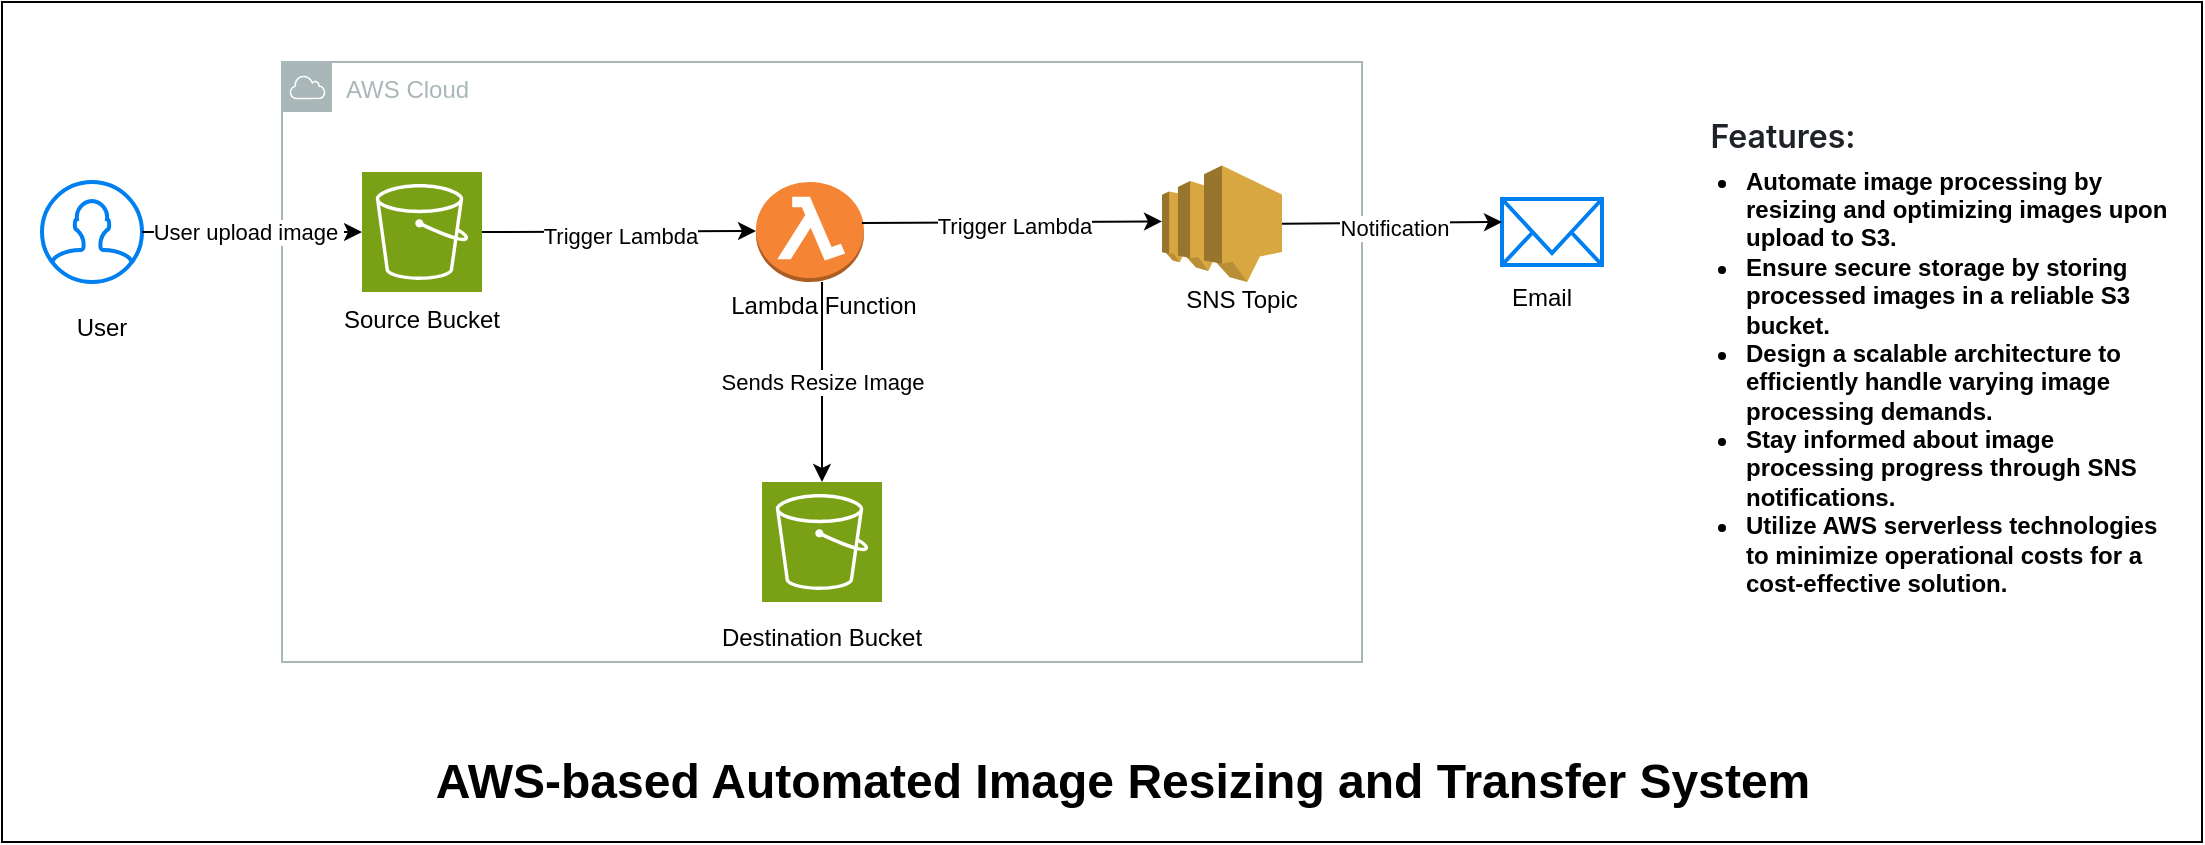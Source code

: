 <mxfile version="24.0.7" type="device">
  <diagram name="Page-1" id="kj8KgiRkGo16FWxnmH3g">
    <mxGraphModel dx="2284" dy="746" grid="1" gridSize="10" guides="1" tooltips="1" connect="1" arrows="1" fold="1" page="1" pageScale="1" pageWidth="850" pageHeight="1100" math="0" shadow="0">
      <root>
        <mxCell id="0" />
        <mxCell id="1" parent="0" />
        <mxCell id="TrRercAt3Ysnq8iiSqFU-3" value="" style="rounded=0;whiteSpace=wrap;html=1;" vertex="1" parent="1">
          <mxGeometry x="-30" y="60" width="1100" height="420" as="geometry" />
        </mxCell>
        <mxCell id="TrRercAt3Ysnq8iiSqFU-1" value="AWS Cloud" style="sketch=0;outlineConnect=0;gradientColor=none;html=1;whiteSpace=wrap;fontSize=12;fontStyle=0;shape=mxgraph.aws4.group;grIcon=mxgraph.aws4.group_aws_cloud;strokeColor=#AAB7B8;fillColor=none;verticalAlign=top;align=left;spacingLeft=30;fontColor=#AAB7B8;dashed=0;" vertex="1" parent="1">
          <mxGeometry x="110" y="90" width="540" height="300" as="geometry" />
        </mxCell>
        <mxCell id="TrRercAt3Ysnq8iiSqFU-5" value="AWS-based Automated Image Resizing and Transfer System" style="text;strokeColor=none;fillColor=none;html=1;fontSize=24;fontStyle=1;verticalAlign=middle;align=center;" vertex="1" parent="1">
          <mxGeometry x="480" y="430" width="100" height="40" as="geometry" />
        </mxCell>
        <mxCell id="TrRercAt3Ysnq8iiSqFU-9" value="&lt;ul&gt;&lt;li&gt;&lt;b&gt;Automate image processing by resizing and optimizing images upon upload to S3.&lt;/b&gt;&lt;/li&gt;&lt;li&gt;&lt;b&gt;Ensure secure storage by storing processed images in a reliable S3 bucket.&lt;/b&gt;&lt;/li&gt;&lt;li&gt;&lt;b&gt;Design a scalable architecture to efficiently handle varying image processing demands.&lt;/b&gt;&lt;/li&gt;&lt;li&gt;&lt;b&gt;Stay informed about image processing progress through SNS notifications.&lt;/b&gt;&lt;/li&gt;&lt;li&gt;&lt;b&gt;Utilize AWS serverless technologies to minimize operational costs for a cost-effective solution.&lt;/b&gt;&lt;/li&gt;&lt;/ul&gt;" style="text;strokeColor=none;fillColor=none;html=1;whiteSpace=wrap;verticalAlign=middle;overflow=hidden;" vertex="1" parent="1">
          <mxGeometry x="800" y="120" width="260" height="260" as="geometry" />
        </mxCell>
        <mxCell id="TrRercAt3Ysnq8iiSqFU-10" value="" style="html=1;verticalLabelPosition=bottom;align=center;labelBackgroundColor=#ffffff;verticalAlign=top;strokeWidth=2;strokeColor=#0080F0;shadow=0;dashed=0;shape=mxgraph.ios7.icons.user;" vertex="1" parent="1">
          <mxGeometry x="-10" y="150" width="50" height="50" as="geometry" />
        </mxCell>
        <mxCell id="TrRercAt3Ysnq8iiSqFU-11" value="" style="sketch=0;points=[[0,0,0],[0.25,0,0],[0.5,0,0],[0.75,0,0],[1,0,0],[0,1,0],[0.25,1,0],[0.5,1,0],[0.75,1,0],[1,1,0],[0,0.25,0],[0,0.5,0],[0,0.75,0],[1,0.25,0],[1,0.5,0],[1,0.75,0]];outlineConnect=0;fontColor=#232F3E;fillColor=#7AA116;strokeColor=#ffffff;dashed=0;verticalLabelPosition=bottom;verticalAlign=top;align=center;html=1;fontSize=12;fontStyle=0;aspect=fixed;shape=mxgraph.aws4.resourceIcon;resIcon=mxgraph.aws4.s3;" vertex="1" parent="1">
          <mxGeometry x="150" y="145" width="60" height="60" as="geometry" />
        </mxCell>
        <mxCell id="TrRercAt3Ysnq8iiSqFU-12" value="" style="sketch=0;points=[[0,0,0],[0.25,0,0],[0.5,0,0],[0.75,0,0],[1,0,0],[0,1,0],[0.25,1,0],[0.5,1,0],[0.75,1,0],[1,1,0],[0,0.25,0],[0,0.5,0],[0,0.75,0],[1,0.25,0],[1,0.5,0],[1,0.75,0]];outlineConnect=0;fontColor=#232F3E;fillColor=#7AA116;strokeColor=#ffffff;dashed=0;verticalLabelPosition=bottom;verticalAlign=top;align=center;html=1;fontSize=12;fontStyle=0;aspect=fixed;shape=mxgraph.aws4.resourceIcon;resIcon=mxgraph.aws4.s3;" vertex="1" parent="1">
          <mxGeometry x="350" y="300" width="60" height="60" as="geometry" />
        </mxCell>
        <mxCell id="TrRercAt3Ysnq8iiSqFU-13" value="" style="outlineConnect=0;dashed=0;verticalLabelPosition=bottom;verticalAlign=top;align=center;html=1;shape=mxgraph.aws3.lambda_function;fillColor=#F58534;gradientColor=none;" vertex="1" parent="1">
          <mxGeometry x="347" y="150" width="54" height="50" as="geometry" />
        </mxCell>
        <mxCell id="TrRercAt3Ysnq8iiSqFU-14" value="" style="outlineConnect=0;dashed=0;verticalLabelPosition=bottom;verticalAlign=top;align=center;html=1;shape=mxgraph.aws3.sns;fillColor=#D9A741;gradientColor=none;" vertex="1" parent="1">
          <mxGeometry x="550" y="141.75" width="60" height="58.25" as="geometry" />
        </mxCell>
        <mxCell id="TrRercAt3Ysnq8iiSqFU-15" value="" style="html=1;verticalLabelPosition=bottom;align=center;labelBackgroundColor=#ffffff;verticalAlign=top;strokeWidth=2;strokeColor=#0080F0;shadow=0;dashed=0;shape=mxgraph.ios7.icons.mail;" vertex="1" parent="1">
          <mxGeometry x="720" y="158.5" width="50" height="33" as="geometry" />
        </mxCell>
        <mxCell id="TrRercAt3Ysnq8iiSqFU-19" value="" style="endArrow=classic;html=1;rounded=0;" edge="1" parent="1" source="TrRercAt3Ysnq8iiSqFU-10">
          <mxGeometry relative="1" as="geometry">
            <mxPoint x="100" y="175" as="sourcePoint" />
            <mxPoint x="150" y="175" as="targetPoint" />
          </mxGeometry>
        </mxCell>
        <mxCell id="TrRercAt3Ysnq8iiSqFU-20" value="Label" style="edgeLabel;resizable=0;html=1;;align=center;verticalAlign=middle;" connectable="0" vertex="1" parent="TrRercAt3Ysnq8iiSqFU-19">
          <mxGeometry relative="1" as="geometry" />
        </mxCell>
        <mxCell id="TrRercAt3Ysnq8iiSqFU-25" value="User upload image&amp;nbsp;" style="edgeLabel;html=1;align=center;verticalAlign=middle;resizable=0;points=[];" vertex="1" connectable="0" parent="TrRercAt3Ysnq8iiSqFU-19">
          <mxGeometry x="-0.04" relative="1" as="geometry">
            <mxPoint as="offset" />
          </mxGeometry>
        </mxCell>
        <mxCell id="TrRercAt3Ysnq8iiSqFU-23" value="" style="endArrow=classic;html=1;rounded=0;exitX=1;exitY=0.5;exitDx=0;exitDy=0;exitPerimeter=0;" edge="1" parent="1" source="TrRercAt3Ysnq8iiSqFU-11">
          <mxGeometry relative="1" as="geometry">
            <mxPoint x="247" y="174.5" as="sourcePoint" />
            <mxPoint x="347" y="174.5" as="targetPoint" />
          </mxGeometry>
        </mxCell>
        <mxCell id="TrRercAt3Ysnq8iiSqFU-24" value="Label" style="edgeLabel;resizable=0;html=1;;align=center;verticalAlign=middle;" connectable="0" vertex="1" parent="TrRercAt3Ysnq8iiSqFU-23">
          <mxGeometry relative="1" as="geometry" />
        </mxCell>
        <mxCell id="TrRercAt3Ysnq8iiSqFU-27" value="Trigger Lambda" style="edgeLabel;html=1;align=center;verticalAlign=middle;resizable=0;points=[];" vertex="1" connectable="0" parent="TrRercAt3Ysnq8iiSqFU-23">
          <mxGeometry x="0.007" y="-2" relative="1" as="geometry">
            <mxPoint as="offset" />
          </mxGeometry>
        </mxCell>
        <mxCell id="TrRercAt3Ysnq8iiSqFU-28" value="" style="endArrow=classic;html=1;rounded=0;exitX=1;exitY=0.5;exitDx=0;exitDy=0;exitPerimeter=0;entryX=0;entryY=0.48;entryDx=0;entryDy=0;entryPerimeter=0;" edge="1" parent="1" target="TrRercAt3Ysnq8iiSqFU-14">
          <mxGeometry relative="1" as="geometry">
            <mxPoint x="400" y="170.5" as="sourcePoint" />
            <mxPoint x="537" y="170" as="targetPoint" />
          </mxGeometry>
        </mxCell>
        <mxCell id="TrRercAt3Ysnq8iiSqFU-29" value="Label" style="edgeLabel;resizable=0;html=1;;align=center;verticalAlign=middle;" connectable="0" vertex="1" parent="TrRercAt3Ysnq8iiSqFU-28">
          <mxGeometry relative="1" as="geometry" />
        </mxCell>
        <mxCell id="TrRercAt3Ysnq8iiSqFU-30" value="Trigger Lambda" style="edgeLabel;html=1;align=center;verticalAlign=middle;resizable=0;points=[];" vertex="1" connectable="0" parent="TrRercAt3Ysnq8iiSqFU-28">
          <mxGeometry x="0.007" y="-2" relative="1" as="geometry">
            <mxPoint as="offset" />
          </mxGeometry>
        </mxCell>
        <mxCell id="TrRercAt3Ysnq8iiSqFU-35" value="" style="endArrow=classic;html=1;rounded=0;" edge="1" parent="1" target="TrRercAt3Ysnq8iiSqFU-12">
          <mxGeometry relative="1" as="geometry">
            <mxPoint x="380" y="200" as="sourcePoint" />
            <mxPoint x="480" y="200" as="targetPoint" />
          </mxGeometry>
        </mxCell>
        <mxCell id="TrRercAt3Ysnq8iiSqFU-36" value="Sends Resize Image" style="edgeLabel;resizable=0;html=1;;align=center;verticalAlign=middle;" connectable="0" vertex="1" parent="TrRercAt3Ysnq8iiSqFU-35">
          <mxGeometry relative="1" as="geometry" />
        </mxCell>
        <UserObject label="Source Bucket" placeholders="1" name="Variable" id="TrRercAt3Ysnq8iiSqFU-38">
          <mxCell style="text;html=1;strokeColor=none;fillColor=none;align=center;verticalAlign=middle;whiteSpace=wrap;overflow=hidden;" vertex="1" parent="1">
            <mxGeometry x="125" y="201" width="110" height="35" as="geometry" />
          </mxCell>
        </UserObject>
        <UserObject label="Destination Bucket" placeholders="1" name="Variable" id="TrRercAt3Ysnq8iiSqFU-39">
          <mxCell style="text;html=1;strokeColor=none;fillColor=none;align=center;verticalAlign=middle;whiteSpace=wrap;overflow=hidden;" vertex="1" parent="1">
            <mxGeometry x="315" y="360" width="130" height="35" as="geometry" />
          </mxCell>
        </UserObject>
        <UserObject label="SNS Topic" placeholders="1" name="Variable" id="TrRercAt3Ysnq8iiSqFU-40">
          <mxCell style="text;html=1;strokeColor=none;fillColor=none;align=center;verticalAlign=middle;whiteSpace=wrap;overflow=hidden;" vertex="1" parent="1">
            <mxGeometry x="550" y="191.5" width="80" height="35" as="geometry" />
          </mxCell>
        </UserObject>
        <UserObject label="Lambda Function" placeholders="1" name="Variable" id="TrRercAt3Ysnq8iiSqFU-41">
          <mxCell style="text;html=1;strokeColor=none;fillColor=none;align=center;verticalAlign=middle;whiteSpace=wrap;overflow=hidden;" vertex="1" parent="1">
            <mxGeometry x="331" y="194" width="100" height="35" as="geometry" />
          </mxCell>
        </UserObject>
        <mxCell id="TrRercAt3Ysnq8iiSqFU-43" value="&lt;h2 style=&quot;box-sizing: border-box; margin-top: 24px; margin-bottom: 16px; font-weight: var(--base-text-weight-semibold, 600); line-height: 1.25; padding-bottom: 0.3em; border-bottom: 1px solid var(--borderColor-muted, var(--color-border-muted)); color: rgb(31, 35, 40); font-family: -apple-system, BlinkMacSystemFont, &amp;quot;Segoe UI&amp;quot;, &amp;quot;Noto Sans&amp;quot;, Helvetica, Arial, sans-serif, &amp;quot;Apple Color Emoji&amp;quot;, &amp;quot;Segoe UI Emoji&amp;quot;; text-align: start; text-wrap: wrap; background-color: rgb(255, 255, 255); font-size: 16px;&quot; dir=&quot;auto&quot; class=&quot;heading-element&quot; tabindex=&quot;-1&quot;&gt;&lt;font style=&quot;font-size: 16px;&quot;&gt;Features:&lt;/font&gt;&lt;/h2&gt;" style="text;strokeColor=none;fillColor=none;html=1;fontSize=16;fontStyle=1;verticalAlign=middle;align=center;" vertex="1" parent="1">
          <mxGeometry x="790" y="105" width="140" height="40" as="geometry" />
        </mxCell>
        <UserObject label="User" placeholders="1" name="Variable" id="TrRercAt3Ysnq8iiSqFU-44">
          <mxCell style="text;html=1;strokeColor=none;fillColor=none;align=center;verticalAlign=middle;whiteSpace=wrap;overflow=hidden;" vertex="1" parent="1">
            <mxGeometry x="-20" y="205" width="80" height="35" as="geometry" />
          </mxCell>
        </UserObject>
        <UserObject label="Email" placeholders="1" name="Variable" id="TrRercAt3Ysnq8iiSqFU-45">
          <mxCell style="text;html=1;strokeColor=none;fillColor=none;align=center;verticalAlign=middle;whiteSpace=wrap;overflow=hidden;" vertex="1" parent="1">
            <mxGeometry x="700" y="190" width="80" height="35" as="geometry" />
          </mxCell>
        </UserObject>
        <mxCell id="TrRercAt3Ysnq8iiSqFU-46" value="" style="endArrow=classic;html=1;rounded=0;exitX=1;exitY=0.5;exitDx=0;exitDy=0;exitPerimeter=0;" edge="1" parent="1">
          <mxGeometry relative="1" as="geometry">
            <mxPoint x="610" y="170.88" as="sourcePoint" />
            <mxPoint x="720" y="170" as="targetPoint" />
          </mxGeometry>
        </mxCell>
        <mxCell id="TrRercAt3Ysnq8iiSqFU-47" value="Label" style="edgeLabel;resizable=0;html=1;;align=center;verticalAlign=middle;" connectable="0" vertex="1" parent="TrRercAt3Ysnq8iiSqFU-46">
          <mxGeometry relative="1" as="geometry" />
        </mxCell>
        <mxCell id="TrRercAt3Ysnq8iiSqFU-48" value="Notification" style="edgeLabel;html=1;align=center;verticalAlign=middle;resizable=0;points=[];" vertex="1" connectable="0" parent="TrRercAt3Ysnq8iiSqFU-46">
          <mxGeometry x="0.007" y="-2" relative="1" as="geometry">
            <mxPoint as="offset" />
          </mxGeometry>
        </mxCell>
      </root>
    </mxGraphModel>
  </diagram>
</mxfile>
